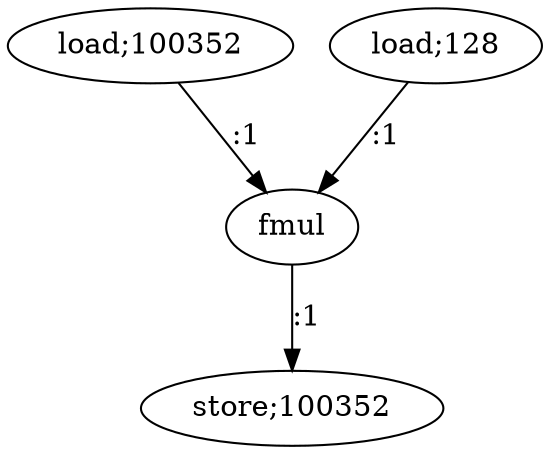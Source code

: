 digraph  {
   0 [label="load;100352"];
   1 [label="load;128"];
   2 [label="fmul"];
   3 [label="store;100352"];

   0->2 [label=":1"]
   1->2 [label=":1"]
   2->3 [label=":1"]
}
